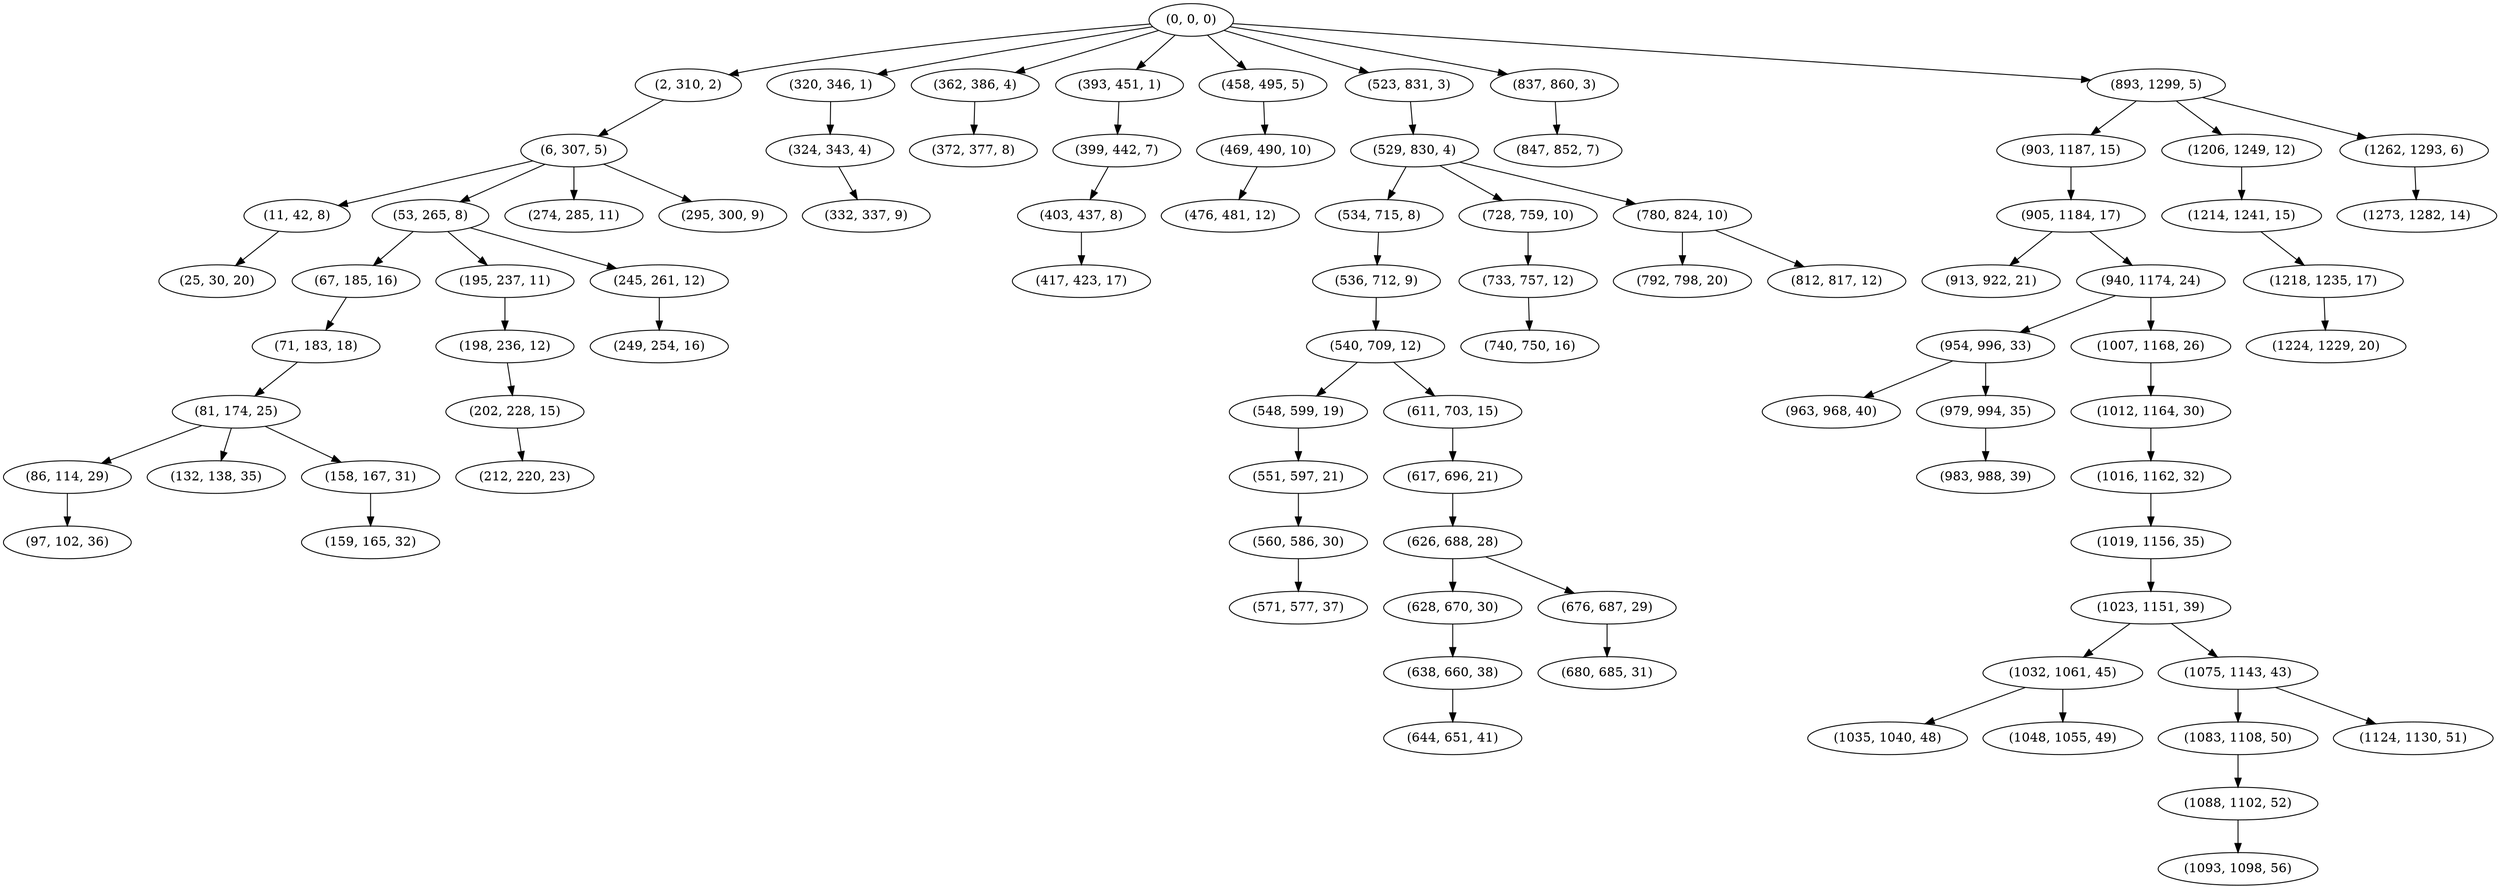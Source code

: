 digraph tree {
    "(0, 0, 0)";
    "(2, 310, 2)";
    "(6, 307, 5)";
    "(11, 42, 8)";
    "(25, 30, 20)";
    "(53, 265, 8)";
    "(67, 185, 16)";
    "(71, 183, 18)";
    "(81, 174, 25)";
    "(86, 114, 29)";
    "(97, 102, 36)";
    "(132, 138, 35)";
    "(158, 167, 31)";
    "(159, 165, 32)";
    "(195, 237, 11)";
    "(198, 236, 12)";
    "(202, 228, 15)";
    "(212, 220, 23)";
    "(245, 261, 12)";
    "(249, 254, 16)";
    "(274, 285, 11)";
    "(295, 300, 9)";
    "(320, 346, 1)";
    "(324, 343, 4)";
    "(332, 337, 9)";
    "(362, 386, 4)";
    "(372, 377, 8)";
    "(393, 451, 1)";
    "(399, 442, 7)";
    "(403, 437, 8)";
    "(417, 423, 17)";
    "(458, 495, 5)";
    "(469, 490, 10)";
    "(476, 481, 12)";
    "(523, 831, 3)";
    "(529, 830, 4)";
    "(534, 715, 8)";
    "(536, 712, 9)";
    "(540, 709, 12)";
    "(548, 599, 19)";
    "(551, 597, 21)";
    "(560, 586, 30)";
    "(571, 577, 37)";
    "(611, 703, 15)";
    "(617, 696, 21)";
    "(626, 688, 28)";
    "(628, 670, 30)";
    "(638, 660, 38)";
    "(644, 651, 41)";
    "(676, 687, 29)";
    "(680, 685, 31)";
    "(728, 759, 10)";
    "(733, 757, 12)";
    "(740, 750, 16)";
    "(780, 824, 10)";
    "(792, 798, 20)";
    "(812, 817, 12)";
    "(837, 860, 3)";
    "(847, 852, 7)";
    "(893, 1299, 5)";
    "(903, 1187, 15)";
    "(905, 1184, 17)";
    "(913, 922, 21)";
    "(940, 1174, 24)";
    "(954, 996, 33)";
    "(963, 968, 40)";
    "(979, 994, 35)";
    "(983, 988, 39)";
    "(1007, 1168, 26)";
    "(1012, 1164, 30)";
    "(1016, 1162, 32)";
    "(1019, 1156, 35)";
    "(1023, 1151, 39)";
    "(1032, 1061, 45)";
    "(1035, 1040, 48)";
    "(1048, 1055, 49)";
    "(1075, 1143, 43)";
    "(1083, 1108, 50)";
    "(1088, 1102, 52)";
    "(1093, 1098, 56)";
    "(1124, 1130, 51)";
    "(1206, 1249, 12)";
    "(1214, 1241, 15)";
    "(1218, 1235, 17)";
    "(1224, 1229, 20)";
    "(1262, 1293, 6)";
    "(1273, 1282, 14)";
    "(0, 0, 0)" -> "(2, 310, 2)";
    "(0, 0, 0)" -> "(320, 346, 1)";
    "(0, 0, 0)" -> "(362, 386, 4)";
    "(0, 0, 0)" -> "(393, 451, 1)";
    "(0, 0, 0)" -> "(458, 495, 5)";
    "(0, 0, 0)" -> "(523, 831, 3)";
    "(0, 0, 0)" -> "(837, 860, 3)";
    "(0, 0, 0)" -> "(893, 1299, 5)";
    "(2, 310, 2)" -> "(6, 307, 5)";
    "(6, 307, 5)" -> "(11, 42, 8)";
    "(6, 307, 5)" -> "(53, 265, 8)";
    "(6, 307, 5)" -> "(274, 285, 11)";
    "(6, 307, 5)" -> "(295, 300, 9)";
    "(11, 42, 8)" -> "(25, 30, 20)";
    "(53, 265, 8)" -> "(67, 185, 16)";
    "(53, 265, 8)" -> "(195, 237, 11)";
    "(53, 265, 8)" -> "(245, 261, 12)";
    "(67, 185, 16)" -> "(71, 183, 18)";
    "(71, 183, 18)" -> "(81, 174, 25)";
    "(81, 174, 25)" -> "(86, 114, 29)";
    "(81, 174, 25)" -> "(132, 138, 35)";
    "(81, 174, 25)" -> "(158, 167, 31)";
    "(86, 114, 29)" -> "(97, 102, 36)";
    "(158, 167, 31)" -> "(159, 165, 32)";
    "(195, 237, 11)" -> "(198, 236, 12)";
    "(198, 236, 12)" -> "(202, 228, 15)";
    "(202, 228, 15)" -> "(212, 220, 23)";
    "(245, 261, 12)" -> "(249, 254, 16)";
    "(320, 346, 1)" -> "(324, 343, 4)";
    "(324, 343, 4)" -> "(332, 337, 9)";
    "(362, 386, 4)" -> "(372, 377, 8)";
    "(393, 451, 1)" -> "(399, 442, 7)";
    "(399, 442, 7)" -> "(403, 437, 8)";
    "(403, 437, 8)" -> "(417, 423, 17)";
    "(458, 495, 5)" -> "(469, 490, 10)";
    "(469, 490, 10)" -> "(476, 481, 12)";
    "(523, 831, 3)" -> "(529, 830, 4)";
    "(529, 830, 4)" -> "(534, 715, 8)";
    "(529, 830, 4)" -> "(728, 759, 10)";
    "(529, 830, 4)" -> "(780, 824, 10)";
    "(534, 715, 8)" -> "(536, 712, 9)";
    "(536, 712, 9)" -> "(540, 709, 12)";
    "(540, 709, 12)" -> "(548, 599, 19)";
    "(540, 709, 12)" -> "(611, 703, 15)";
    "(548, 599, 19)" -> "(551, 597, 21)";
    "(551, 597, 21)" -> "(560, 586, 30)";
    "(560, 586, 30)" -> "(571, 577, 37)";
    "(611, 703, 15)" -> "(617, 696, 21)";
    "(617, 696, 21)" -> "(626, 688, 28)";
    "(626, 688, 28)" -> "(628, 670, 30)";
    "(626, 688, 28)" -> "(676, 687, 29)";
    "(628, 670, 30)" -> "(638, 660, 38)";
    "(638, 660, 38)" -> "(644, 651, 41)";
    "(676, 687, 29)" -> "(680, 685, 31)";
    "(728, 759, 10)" -> "(733, 757, 12)";
    "(733, 757, 12)" -> "(740, 750, 16)";
    "(780, 824, 10)" -> "(792, 798, 20)";
    "(780, 824, 10)" -> "(812, 817, 12)";
    "(837, 860, 3)" -> "(847, 852, 7)";
    "(893, 1299, 5)" -> "(903, 1187, 15)";
    "(893, 1299, 5)" -> "(1206, 1249, 12)";
    "(893, 1299, 5)" -> "(1262, 1293, 6)";
    "(903, 1187, 15)" -> "(905, 1184, 17)";
    "(905, 1184, 17)" -> "(913, 922, 21)";
    "(905, 1184, 17)" -> "(940, 1174, 24)";
    "(940, 1174, 24)" -> "(954, 996, 33)";
    "(940, 1174, 24)" -> "(1007, 1168, 26)";
    "(954, 996, 33)" -> "(963, 968, 40)";
    "(954, 996, 33)" -> "(979, 994, 35)";
    "(979, 994, 35)" -> "(983, 988, 39)";
    "(1007, 1168, 26)" -> "(1012, 1164, 30)";
    "(1012, 1164, 30)" -> "(1016, 1162, 32)";
    "(1016, 1162, 32)" -> "(1019, 1156, 35)";
    "(1019, 1156, 35)" -> "(1023, 1151, 39)";
    "(1023, 1151, 39)" -> "(1032, 1061, 45)";
    "(1023, 1151, 39)" -> "(1075, 1143, 43)";
    "(1032, 1061, 45)" -> "(1035, 1040, 48)";
    "(1032, 1061, 45)" -> "(1048, 1055, 49)";
    "(1075, 1143, 43)" -> "(1083, 1108, 50)";
    "(1075, 1143, 43)" -> "(1124, 1130, 51)";
    "(1083, 1108, 50)" -> "(1088, 1102, 52)";
    "(1088, 1102, 52)" -> "(1093, 1098, 56)";
    "(1206, 1249, 12)" -> "(1214, 1241, 15)";
    "(1214, 1241, 15)" -> "(1218, 1235, 17)";
    "(1218, 1235, 17)" -> "(1224, 1229, 20)";
    "(1262, 1293, 6)" -> "(1273, 1282, 14)";
}
